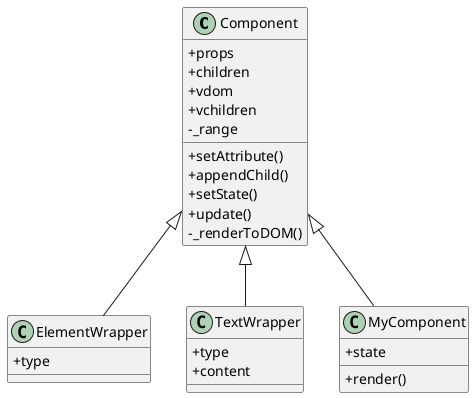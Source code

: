 @startuml
skinparam classAttributeIconSize 0

class Component {
  + props
  + children
  + vdom
  + vchildren
  - _range

  + setAttribute()
  + appendChild()
  + setState()
  + update()
  - _renderToDOM()
}

class ElementWrapper {
  + type
}

class TextWrapper {
  + type
  + content
}

class MyComponent {
  + state
  + render()
}

Component <|-- ElementWrapper
Component <|-- TextWrapper
Component <|-- MyComponent
@enduml
